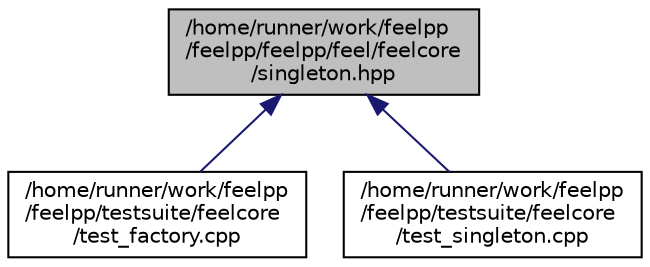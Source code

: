 digraph "/home/runner/work/feelpp/feelpp/feelpp/feel/feelcore/singleton.hpp"
{
 // LATEX_PDF_SIZE
  edge [fontname="Helvetica",fontsize="10",labelfontname="Helvetica",labelfontsize="10"];
  node [fontname="Helvetica",fontsize="10",shape=record];
  Node1 [label="/home/runner/work/feelpp\l/feelpp/feelpp/feel/feelcore\l/singleton.hpp",height=0.2,width=0.4,color="black", fillcolor="grey75", style="filled", fontcolor="black",tooltip=" "];
  Node1 -> Node2 [dir="back",color="midnightblue",fontsize="10",style="solid",fontname="Helvetica"];
  Node2 [label="/home/runner/work/feelpp\l/feelpp/testsuite/feelcore\l/test_factory.cpp",height=0.2,width=0.4,color="black", fillcolor="white", style="filled",URL="$test__factory_8cpp.html",tooltip=" "];
  Node1 -> Node3 [dir="back",color="midnightblue",fontsize="10",style="solid",fontname="Helvetica"];
  Node3 [label="/home/runner/work/feelpp\l/feelpp/testsuite/feelcore\l/test_singleton.cpp",height=0.2,width=0.4,color="black", fillcolor="white", style="filled",URL="$test__singleton_8cpp.html",tooltip=" "];
}
